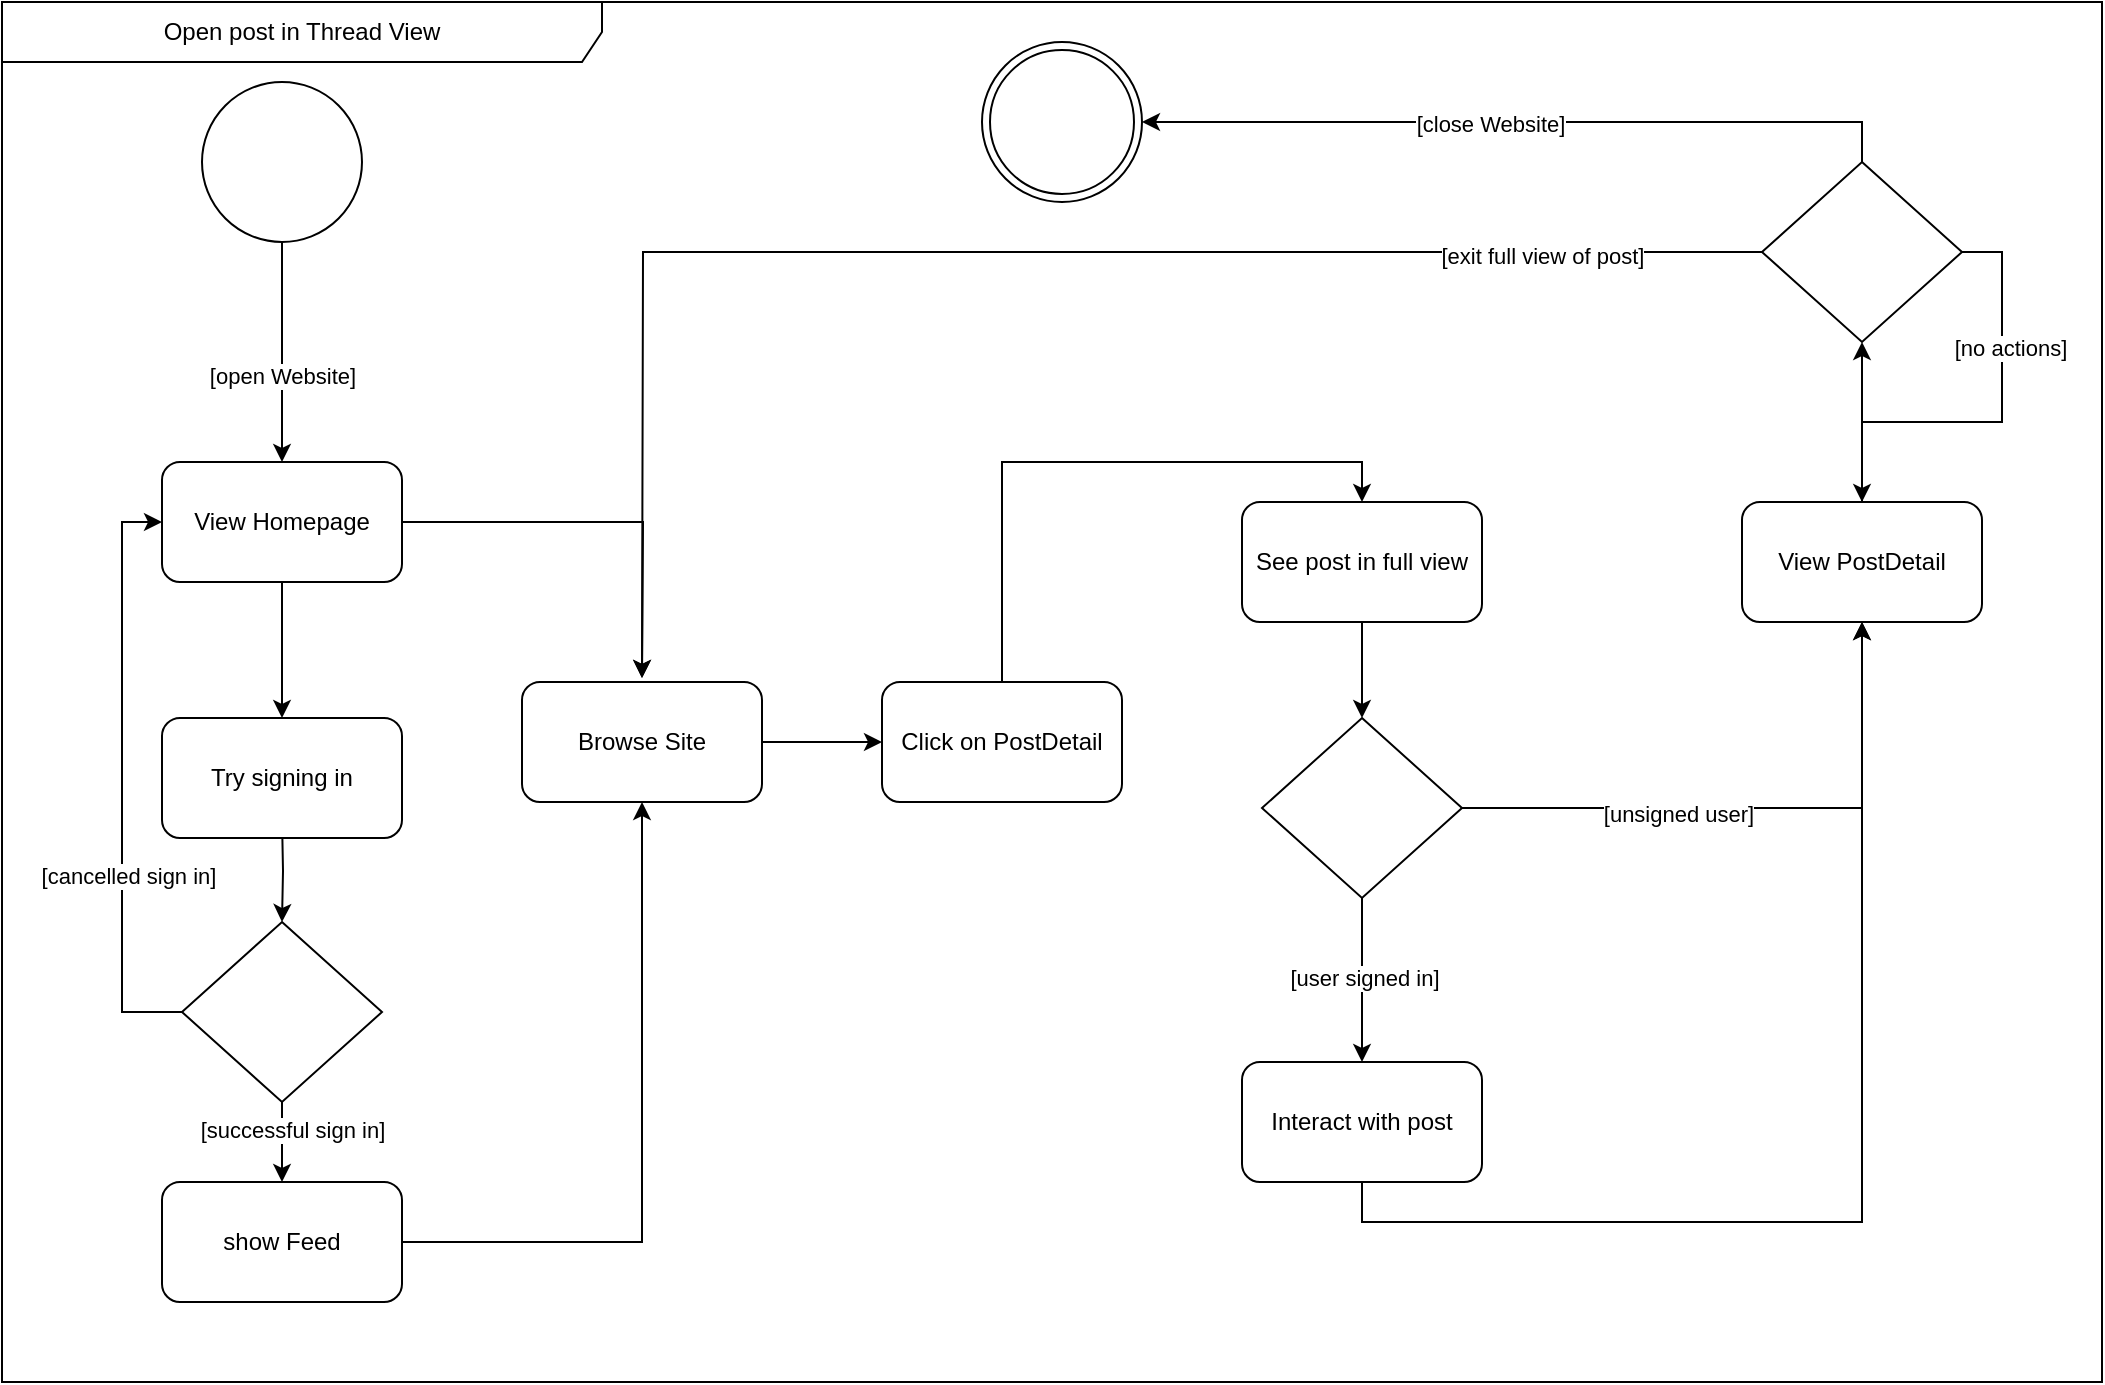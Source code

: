 <mxfile version="22.0.8" type="github">
  <diagram name="Page-1" id="e7e014a7-5840-1c2e-5031-d8a46d1fe8dd">
    <mxGraphModel dx="1400" dy="707" grid="1" gridSize="10" guides="1" tooltips="1" connect="1" arrows="1" fold="1" page="1" pageScale="1" pageWidth="1169" pageHeight="826" background="none" math="0" shadow="0">
      <root>
        <mxCell id="0" />
        <mxCell id="1" parent="0" />
        <mxCell id="XB7Z7pcZkWl5WEAXLOiz-43" style="edgeStyle=orthogonalEdgeStyle;rounded=0;orthogonalLoop=1;jettySize=auto;html=1;exitX=0.5;exitY=1;exitDx=0;exitDy=0;entryX=0.5;entryY=0;entryDx=0;entryDy=0;" parent="1" source="XB7Z7pcZkWl5WEAXLOiz-41" target="XB7Z7pcZkWl5WEAXLOiz-42" edge="1">
          <mxGeometry relative="1" as="geometry" />
        </mxCell>
        <mxCell id="XB7Z7pcZkWl5WEAXLOiz-44" value="[open Website]" style="edgeLabel;html=1;align=center;verticalAlign=middle;resizable=0;points=[];" parent="XB7Z7pcZkWl5WEAXLOiz-43" vertex="1" connectable="0">
          <mxGeometry x="0.207" y="-4" relative="1" as="geometry">
            <mxPoint x="4" as="offset" />
          </mxGeometry>
        </mxCell>
        <mxCell id="XB7Z7pcZkWl5WEAXLOiz-41" value="" style="ellipse;whiteSpace=wrap;html=1;aspect=fixed;" parent="1" vertex="1">
          <mxGeometry x="220" y="70" width="80" height="80" as="geometry" />
        </mxCell>
        <mxCell id="XB7Z7pcZkWl5WEAXLOiz-46" style="edgeStyle=orthogonalEdgeStyle;rounded=0;orthogonalLoop=1;jettySize=auto;html=1;exitX=0.5;exitY=1;exitDx=0;exitDy=0;entryX=0.5;entryY=0;entryDx=0;entryDy=0;" parent="1" source="XB7Z7pcZkWl5WEAXLOiz-42" edge="1">
          <mxGeometry relative="1" as="geometry">
            <mxPoint x="260" y="388" as="targetPoint" />
          </mxGeometry>
        </mxCell>
        <mxCell id="XB7Z7pcZkWl5WEAXLOiz-55" style="edgeStyle=orthogonalEdgeStyle;rounded=0;orthogonalLoop=1;jettySize=auto;html=1;exitX=1;exitY=0.5;exitDx=0;exitDy=0;entryX=0.5;entryY=0;entryDx=0;entryDy=0;" parent="1" source="XB7Z7pcZkWl5WEAXLOiz-42" edge="1">
          <mxGeometry relative="1" as="geometry">
            <mxPoint x="440" y="368" as="targetPoint" />
          </mxGeometry>
        </mxCell>
        <mxCell id="XB7Z7pcZkWl5WEAXLOiz-42" value="View Homepage" style="rounded=1;whiteSpace=wrap;html=1;" parent="1" vertex="1">
          <mxGeometry x="200" y="260" width="120" height="60" as="geometry" />
        </mxCell>
        <mxCell id="XB7Z7pcZkWl5WEAXLOiz-48" style="edgeStyle=orthogonalEdgeStyle;rounded=0;orthogonalLoop=1;jettySize=auto;html=1;exitX=0.5;exitY=1;exitDx=0;exitDy=0;entryX=0.5;entryY=0;entryDx=0;entryDy=0;" parent="1" target="XB7Z7pcZkWl5WEAXLOiz-47" edge="1">
          <mxGeometry relative="1" as="geometry">
            <mxPoint x="260" y="438" as="sourcePoint" />
          </mxGeometry>
        </mxCell>
        <mxCell id="XB7Z7pcZkWl5WEAXLOiz-49" style="edgeStyle=orthogonalEdgeStyle;rounded=0;orthogonalLoop=1;jettySize=auto;html=1;exitX=0;exitY=0.5;exitDx=0;exitDy=0;entryX=0;entryY=0.5;entryDx=0;entryDy=0;" parent="1" source="XB7Z7pcZkWl5WEAXLOiz-47" target="XB7Z7pcZkWl5WEAXLOiz-42" edge="1">
          <mxGeometry relative="1" as="geometry" />
        </mxCell>
        <mxCell id="XB7Z7pcZkWl5WEAXLOiz-50" value="[cancelled sign in]" style="edgeLabel;html=1;align=center;verticalAlign=middle;resizable=0;points=[];" parent="XB7Z7pcZkWl5WEAXLOiz-49" vertex="1" connectable="0">
          <mxGeometry x="-0.331" y="-3" relative="1" as="geometry">
            <mxPoint as="offset" />
          </mxGeometry>
        </mxCell>
        <mxCell id="XB7Z7pcZkWl5WEAXLOiz-52" style="edgeStyle=orthogonalEdgeStyle;rounded=0;orthogonalLoop=1;jettySize=auto;html=1;exitX=0.5;exitY=1;exitDx=0;exitDy=0;entryX=0.5;entryY=0;entryDx=0;entryDy=0;" parent="1" source="XB7Z7pcZkWl5WEAXLOiz-47" target="XB7Z7pcZkWl5WEAXLOiz-51" edge="1">
          <mxGeometry relative="1" as="geometry" />
        </mxCell>
        <mxCell id="XB7Z7pcZkWl5WEAXLOiz-53" value="[successful sign in]" style="edgeLabel;html=1;align=center;verticalAlign=middle;resizable=0;points=[];" parent="XB7Z7pcZkWl5WEAXLOiz-52" vertex="1" connectable="0">
          <mxGeometry x="-0.3" y="5" relative="1" as="geometry">
            <mxPoint as="offset" />
          </mxGeometry>
        </mxCell>
        <mxCell id="XB7Z7pcZkWl5WEAXLOiz-47" value="" style="rhombus;whiteSpace=wrap;html=1;" parent="1" vertex="1">
          <mxGeometry x="210" y="490" width="100" height="90" as="geometry" />
        </mxCell>
        <mxCell id="XB7Z7pcZkWl5WEAXLOiz-57" style="edgeStyle=orthogonalEdgeStyle;rounded=0;orthogonalLoop=1;jettySize=auto;html=1;exitX=1;exitY=0.5;exitDx=0;exitDy=0;entryX=0.5;entryY=1;entryDx=0;entryDy=0;" parent="1" source="XB7Z7pcZkWl5WEAXLOiz-51" target="XB7Z7pcZkWl5WEAXLOiz-58" edge="1">
          <mxGeometry relative="1" as="geometry">
            <mxPoint x="440.0" y="458.0" as="targetPoint" />
          </mxGeometry>
        </mxCell>
        <mxCell id="XB7Z7pcZkWl5WEAXLOiz-51" value="show Feed" style="rounded=1;whiteSpace=wrap;html=1;" parent="1" vertex="1">
          <mxGeometry x="200" y="620" width="120" height="60" as="geometry" />
        </mxCell>
        <mxCell id="NUDopqHscLmW4_f2CBlV-2" style="edgeStyle=orthogonalEdgeStyle;rounded=0;orthogonalLoop=1;jettySize=auto;html=1;exitX=1;exitY=0.5;exitDx=0;exitDy=0;entryX=0;entryY=0.5;entryDx=0;entryDy=0;" edge="1" parent="1" source="XB7Z7pcZkWl5WEAXLOiz-58" target="XB7Z7pcZkWl5WEAXLOiz-60">
          <mxGeometry relative="1" as="geometry" />
        </mxCell>
        <mxCell id="XB7Z7pcZkWl5WEAXLOiz-58" value="Browse Site" style="rounded=1;whiteSpace=wrap;html=1;" parent="1" vertex="1">
          <mxGeometry x="380" y="370" width="120" height="60" as="geometry" />
        </mxCell>
        <mxCell id="NUDopqHscLmW4_f2CBlV-3" style="edgeStyle=orthogonalEdgeStyle;rounded=0;orthogonalLoop=1;jettySize=auto;html=1;exitX=0.5;exitY=0;exitDx=0;exitDy=0;entryX=0.5;entryY=0;entryDx=0;entryDy=0;" edge="1" parent="1" source="XB7Z7pcZkWl5WEAXLOiz-60" target="XB7Z7pcZkWl5WEAXLOiz-62">
          <mxGeometry relative="1" as="geometry" />
        </mxCell>
        <mxCell id="XB7Z7pcZkWl5WEAXLOiz-60" value="Click on PostDetail" style="rounded=1;whiteSpace=wrap;html=1;" parent="1" vertex="1">
          <mxGeometry x="560" y="370" width="120" height="60" as="geometry" />
        </mxCell>
        <mxCell id="XB7Z7pcZkWl5WEAXLOiz-65" style="edgeStyle=orthogonalEdgeStyle;rounded=0;orthogonalLoop=1;jettySize=auto;html=1;exitX=0.5;exitY=1;exitDx=0;exitDy=0;entryX=0.5;entryY=0;entryDx=0;entryDy=0;" parent="1" source="XB7Z7pcZkWl5WEAXLOiz-62" target="XB7Z7pcZkWl5WEAXLOiz-64" edge="1">
          <mxGeometry relative="1" as="geometry" />
        </mxCell>
        <mxCell id="XB7Z7pcZkWl5WEAXLOiz-62" value="See post in full view" style="rounded=1;whiteSpace=wrap;html=1;" parent="1" vertex="1">
          <mxGeometry x="740" y="280" width="120" height="60" as="geometry" />
        </mxCell>
        <mxCell id="XB7Z7pcZkWl5WEAXLOiz-67" style="edgeStyle=orthogonalEdgeStyle;rounded=0;orthogonalLoop=1;jettySize=auto;html=1;exitX=0.5;exitY=1;exitDx=0;exitDy=0;entryX=0.5;entryY=0;entryDx=0;entryDy=0;" parent="1" source="XB7Z7pcZkWl5WEAXLOiz-64" target="XB7Z7pcZkWl5WEAXLOiz-66" edge="1">
          <mxGeometry relative="1" as="geometry" />
        </mxCell>
        <mxCell id="XB7Z7pcZkWl5WEAXLOiz-68" value="[user signed in]" style="edgeLabel;html=1;align=center;verticalAlign=middle;resizable=0;points=[];" parent="XB7Z7pcZkWl5WEAXLOiz-67" vertex="1" connectable="0">
          <mxGeometry x="-0.024" y="1" relative="1" as="geometry">
            <mxPoint as="offset" />
          </mxGeometry>
        </mxCell>
        <mxCell id="XB7Z7pcZkWl5WEAXLOiz-71" style="edgeStyle=orthogonalEdgeStyle;rounded=0;orthogonalLoop=1;jettySize=auto;html=1;exitX=1;exitY=0.5;exitDx=0;exitDy=0;entryX=0.5;entryY=1;entryDx=0;entryDy=0;" parent="1" source="XB7Z7pcZkWl5WEAXLOiz-64" target="XB7Z7pcZkWl5WEAXLOiz-73" edge="1">
          <mxGeometry relative="1" as="geometry">
            <mxPoint x="1000" y="433" as="targetPoint" />
          </mxGeometry>
        </mxCell>
        <mxCell id="XB7Z7pcZkWl5WEAXLOiz-72" value="[unsigned user]" style="edgeLabel;html=1;align=center;verticalAlign=middle;resizable=0;points=[];" parent="XB7Z7pcZkWl5WEAXLOiz-71" vertex="1" connectable="0">
          <mxGeometry x="-0.257" y="-3" relative="1" as="geometry">
            <mxPoint x="-1" as="offset" />
          </mxGeometry>
        </mxCell>
        <mxCell id="XB7Z7pcZkWl5WEAXLOiz-64" value="" style="rhombus;whiteSpace=wrap;html=1;" parent="1" vertex="1">
          <mxGeometry x="750" y="388" width="100" height="90" as="geometry" />
        </mxCell>
        <mxCell id="XB7Z7pcZkWl5WEAXLOiz-70" style="edgeStyle=orthogonalEdgeStyle;rounded=0;orthogonalLoop=1;jettySize=auto;html=1;exitX=0.5;exitY=1;exitDx=0;exitDy=0;entryX=0.5;entryY=1;entryDx=0;entryDy=0;" parent="1" source="XB7Z7pcZkWl5WEAXLOiz-66" target="XB7Z7pcZkWl5WEAXLOiz-73" edge="1">
          <mxGeometry relative="1" as="geometry">
            <mxPoint x="1050" y="478" as="targetPoint" />
          </mxGeometry>
        </mxCell>
        <mxCell id="XB7Z7pcZkWl5WEAXLOiz-66" value="Interact with post" style="rounded=1;whiteSpace=wrap;html=1;" parent="1" vertex="1">
          <mxGeometry x="740" y="560" width="120" height="60" as="geometry" />
        </mxCell>
        <mxCell id="XB7Z7pcZkWl5WEAXLOiz-76" style="edgeStyle=orthogonalEdgeStyle;rounded=0;orthogonalLoop=1;jettySize=auto;html=1;exitX=0.5;exitY=0;exitDx=0;exitDy=0;entryX=0.5;entryY=1;entryDx=0;entryDy=0;" parent="1" source="XB7Z7pcZkWl5WEAXLOiz-73" target="XB7Z7pcZkWl5WEAXLOiz-75" edge="1">
          <mxGeometry relative="1" as="geometry" />
        </mxCell>
        <mxCell id="XB7Z7pcZkWl5WEAXLOiz-73" value="View PostDetail" style="rounded=1;whiteSpace=wrap;html=1;" parent="1" vertex="1">
          <mxGeometry x="990" y="280" width="120" height="60" as="geometry" />
        </mxCell>
        <mxCell id="XB7Z7pcZkWl5WEAXLOiz-77" style="edgeStyle=orthogonalEdgeStyle;rounded=0;orthogonalLoop=1;jettySize=auto;html=1;exitX=1;exitY=0.5;exitDx=0;exitDy=0;" parent="1" source="XB7Z7pcZkWl5WEAXLOiz-75" target="XB7Z7pcZkWl5WEAXLOiz-73" edge="1">
          <mxGeometry relative="1" as="geometry">
            <mxPoint x="1150" y="400" as="targetPoint" />
          </mxGeometry>
        </mxCell>
        <mxCell id="XB7Z7pcZkWl5WEAXLOiz-78" value="[no actions]" style="edgeLabel;html=1;align=center;verticalAlign=middle;resizable=0;points=[];" parent="XB7Z7pcZkWl5WEAXLOiz-77" vertex="1" connectable="0">
          <mxGeometry x="-0.357" y="4" relative="1" as="geometry">
            <mxPoint y="-1" as="offset" />
          </mxGeometry>
        </mxCell>
        <mxCell id="XB7Z7pcZkWl5WEAXLOiz-79" style="edgeStyle=orthogonalEdgeStyle;rounded=0;orthogonalLoop=1;jettySize=auto;html=1;exitX=0;exitY=0.5;exitDx=0;exitDy=0;" parent="1" source="XB7Z7pcZkWl5WEAXLOiz-75" edge="1">
          <mxGeometry relative="1" as="geometry">
            <mxPoint x="440.0" y="368.0" as="targetPoint" />
          </mxGeometry>
        </mxCell>
        <mxCell id="XB7Z7pcZkWl5WEAXLOiz-80" value="[exit full view of post]" style="edgeLabel;html=1;align=center;verticalAlign=middle;resizable=0;points=[];" parent="XB7Z7pcZkWl5WEAXLOiz-79" vertex="1" connectable="0">
          <mxGeometry x="-0.715" y="2" relative="1" as="geometry">
            <mxPoint as="offset" />
          </mxGeometry>
        </mxCell>
        <mxCell id="XB7Z7pcZkWl5WEAXLOiz-82" style="edgeStyle=orthogonalEdgeStyle;rounded=0;orthogonalLoop=1;jettySize=auto;html=1;exitX=0.5;exitY=0;exitDx=0;exitDy=0;" parent="1" source="XB7Z7pcZkWl5WEAXLOiz-75" target="XB7Z7pcZkWl5WEAXLOiz-87" edge="1">
          <mxGeometry relative="1" as="geometry">
            <mxPoint x="705" y="85" as="targetPoint" />
          </mxGeometry>
        </mxCell>
        <mxCell id="XB7Z7pcZkWl5WEAXLOiz-83" value="[close Website]" style="edgeLabel;html=1;align=center;verticalAlign=middle;resizable=0;points=[];" parent="XB7Z7pcZkWl5WEAXLOiz-82" vertex="1" connectable="0">
          <mxGeometry x="0.08" y="1" relative="1" as="geometry">
            <mxPoint x="-1" as="offset" />
          </mxGeometry>
        </mxCell>
        <mxCell id="XB7Z7pcZkWl5WEAXLOiz-75" value="" style="rhombus;whiteSpace=wrap;html=1;" parent="1" vertex="1">
          <mxGeometry x="1000" y="110" width="100" height="90" as="geometry" />
        </mxCell>
        <mxCell id="XB7Z7pcZkWl5WEAXLOiz-87" value="" style="ellipse;shape=doubleEllipse;whiteSpace=wrap;html=1;aspect=fixed;" parent="1" vertex="1">
          <mxGeometry x="610" y="50" width="80" height="80" as="geometry" />
        </mxCell>
        <mxCell id="NUDopqHscLmW4_f2CBlV-1" value="Try signing in" style="rounded=1;whiteSpace=wrap;html=1;" vertex="1" parent="1">
          <mxGeometry x="200" y="388" width="120" height="60" as="geometry" />
        </mxCell>
        <mxCell id="NUDopqHscLmW4_f2CBlV-4" value="Open post in Thread View " style="shape=umlFrame;whiteSpace=wrap;html=1;pointerEvents=0;width=300;height=30;" vertex="1" parent="1">
          <mxGeometry x="120" y="30" width="1050" height="690" as="geometry" />
        </mxCell>
      </root>
    </mxGraphModel>
  </diagram>
</mxfile>
